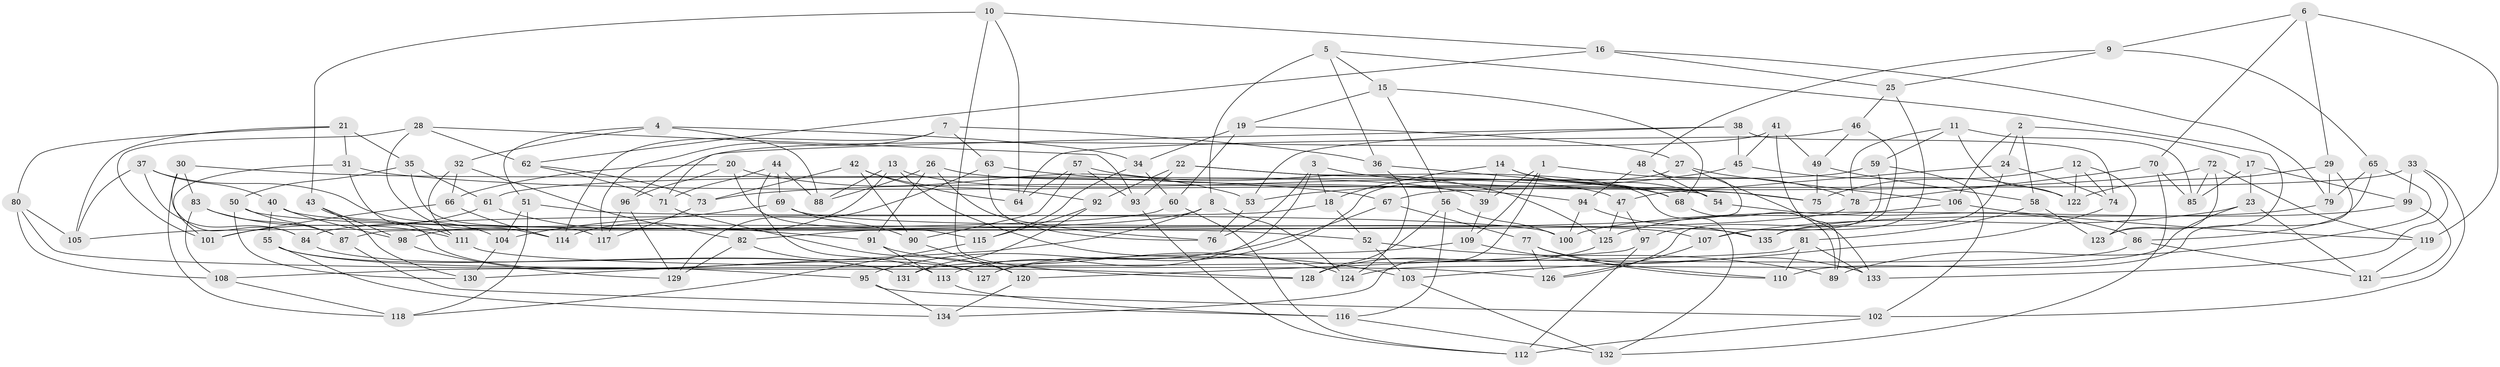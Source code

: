 // Generated by graph-tools (version 1.1) at 2025/38/03/09/25 02:38:17]
// undirected, 135 vertices, 270 edges
graph export_dot {
graph [start="1"]
  node [color=gray90,style=filled];
  1;
  2;
  3;
  4;
  5;
  6;
  7;
  8;
  9;
  10;
  11;
  12;
  13;
  14;
  15;
  16;
  17;
  18;
  19;
  20;
  21;
  22;
  23;
  24;
  25;
  26;
  27;
  28;
  29;
  30;
  31;
  32;
  33;
  34;
  35;
  36;
  37;
  38;
  39;
  40;
  41;
  42;
  43;
  44;
  45;
  46;
  47;
  48;
  49;
  50;
  51;
  52;
  53;
  54;
  55;
  56;
  57;
  58;
  59;
  60;
  61;
  62;
  63;
  64;
  65;
  66;
  67;
  68;
  69;
  70;
  71;
  72;
  73;
  74;
  75;
  76;
  77;
  78;
  79;
  80;
  81;
  82;
  83;
  84;
  85;
  86;
  87;
  88;
  89;
  90;
  91;
  92;
  93;
  94;
  95;
  96;
  97;
  98;
  99;
  100;
  101;
  102;
  103;
  104;
  105;
  106;
  107;
  108;
  109;
  110;
  111;
  112;
  113;
  114;
  115;
  116;
  117;
  118;
  119;
  120;
  121;
  122;
  123;
  124;
  125;
  126;
  127;
  128;
  129;
  130;
  131;
  132;
  133;
  134;
  135;
  1 -- 39;
  1 -- 109;
  1 -- 134;
  1 -- 78;
  2 -- 17;
  2 -- 24;
  2 -- 106;
  2 -- 58;
  3 -- 76;
  3 -- 113;
  3 -- 75;
  3 -- 18;
  4 -- 32;
  4 -- 34;
  4 -- 88;
  4 -- 51;
  5 -- 15;
  5 -- 8;
  5 -- 36;
  5 -- 123;
  6 -- 29;
  6 -- 70;
  6 -- 119;
  6 -- 9;
  7 -- 114;
  7 -- 117;
  7 -- 63;
  7 -- 36;
  8 -- 130;
  8 -- 124;
  8 -- 82;
  9 -- 25;
  9 -- 48;
  9 -- 65;
  10 -- 43;
  10 -- 16;
  10 -- 64;
  10 -- 128;
  11 -- 59;
  11 -- 122;
  11 -- 85;
  11 -- 78;
  12 -- 123;
  12 -- 74;
  12 -- 122;
  12 -- 75;
  13 -- 47;
  13 -- 114;
  13 -- 88;
  13 -- 103;
  14 -- 68;
  14 -- 18;
  14 -- 39;
  14 -- 54;
  15 -- 56;
  15 -- 19;
  15 -- 68;
  16 -- 25;
  16 -- 62;
  16 -- 79;
  17 -- 99;
  17 -- 85;
  17 -- 23;
  18 -- 84;
  18 -- 52;
  19 -- 34;
  19 -- 27;
  19 -- 60;
  20 -- 53;
  20 -- 96;
  20 -- 115;
  20 -- 66;
  21 -- 80;
  21 -- 105;
  21 -- 31;
  21 -- 35;
  22 -- 132;
  22 -- 92;
  22 -- 93;
  22 -- 68;
  23 -- 121;
  23 -- 124;
  23 -- 107;
  24 -- 47;
  24 -- 74;
  24 -- 135;
  25 -- 46;
  25 -- 107;
  26 -- 39;
  26 -- 88;
  26 -- 76;
  26 -- 91;
  27 -- 106;
  27 -- 127;
  27 -- 133;
  28 -- 93;
  28 -- 101;
  28 -- 62;
  28 -- 114;
  29 -- 79;
  29 -- 122;
  29 -- 110;
  30 -- 84;
  30 -- 83;
  30 -- 118;
  30 -- 67;
  31 -- 101;
  31 -- 111;
  31 -- 75;
  32 -- 66;
  32 -- 82;
  32 -- 111;
  33 -- 133;
  33 -- 99;
  33 -- 102;
  33 -- 67;
  34 -- 115;
  34 -- 60;
  35 -- 61;
  35 -- 50;
  35 -- 117;
  36 -- 124;
  36 -- 54;
  37 -- 40;
  37 -- 104;
  37 -- 105;
  37 -- 84;
  38 -- 71;
  38 -- 45;
  38 -- 53;
  38 -- 74;
  39 -- 109;
  40 -- 55;
  40 -- 98;
  40 -- 107;
  41 -- 89;
  41 -- 96;
  41 -- 49;
  41 -- 45;
  42 -- 92;
  42 -- 64;
  42 -- 73;
  42 -- 90;
  43 -- 127;
  43 -- 98;
  43 -- 130;
  44 -- 113;
  44 -- 69;
  44 -- 71;
  44 -- 88;
  45 -- 122;
  45 -- 53;
  46 -- 64;
  46 -- 49;
  46 -- 126;
  47 -- 125;
  47 -- 97;
  48 -- 87;
  48 -- 94;
  48 -- 54;
  49 -- 75;
  49 -- 58;
  50 -- 87;
  50 -- 52;
  50 -- 130;
  51 -- 118;
  51 -- 100;
  51 -- 104;
  52 -- 103;
  52 -- 89;
  53 -- 76;
  54 -- 86;
  55 -- 95;
  55 -- 134;
  55 -- 131;
  56 -- 116;
  56 -- 128;
  56 -- 100;
  57 -- 125;
  57 -- 64;
  57 -- 90;
  57 -- 93;
  58 -- 81;
  58 -- 123;
  59 -- 61;
  59 -- 102;
  59 -- 97;
  60 -- 105;
  60 -- 112;
  61 -- 91;
  61 -- 101;
  62 -- 73;
  62 -- 71;
  63 -- 94;
  63 -- 76;
  63 -- 129;
  65 -- 79;
  65 -- 86;
  65 -- 89;
  66 -- 114;
  66 -- 101;
  67 -- 95;
  67 -- 77;
  68 -- 89;
  69 -- 90;
  69 -- 135;
  69 -- 104;
  70 -- 85;
  70 -- 132;
  70 -- 78;
  71 -- 120;
  72 -- 73;
  72 -- 123;
  72 -- 119;
  72 -- 85;
  73 -- 117;
  74 -- 103;
  77 -- 133;
  77 -- 110;
  77 -- 126;
  78 -- 98;
  79 -- 135;
  80 -- 108;
  80 -- 105;
  80 -- 128;
  81 -- 133;
  81 -- 108;
  81 -- 110;
  82 -- 129;
  82 -- 127;
  83 -- 111;
  83 -- 108;
  83 -- 87;
  84 -- 131;
  86 -- 131;
  86 -- 121;
  87 -- 116;
  90 -- 120;
  91 -- 113;
  91 -- 124;
  92 -- 115;
  92 -- 131;
  93 -- 112;
  94 -- 100;
  94 -- 135;
  95 -- 102;
  95 -- 134;
  96 -- 117;
  96 -- 129;
  97 -- 112;
  97 -- 120;
  98 -- 129;
  99 -- 100;
  99 -- 121;
  102 -- 112;
  103 -- 132;
  104 -- 130;
  106 -- 119;
  106 -- 125;
  107 -- 126;
  108 -- 118;
  109 -- 127;
  109 -- 110;
  111 -- 126;
  113 -- 116;
  115 -- 118;
  116 -- 132;
  119 -- 121;
  120 -- 134;
  125 -- 128;
}

